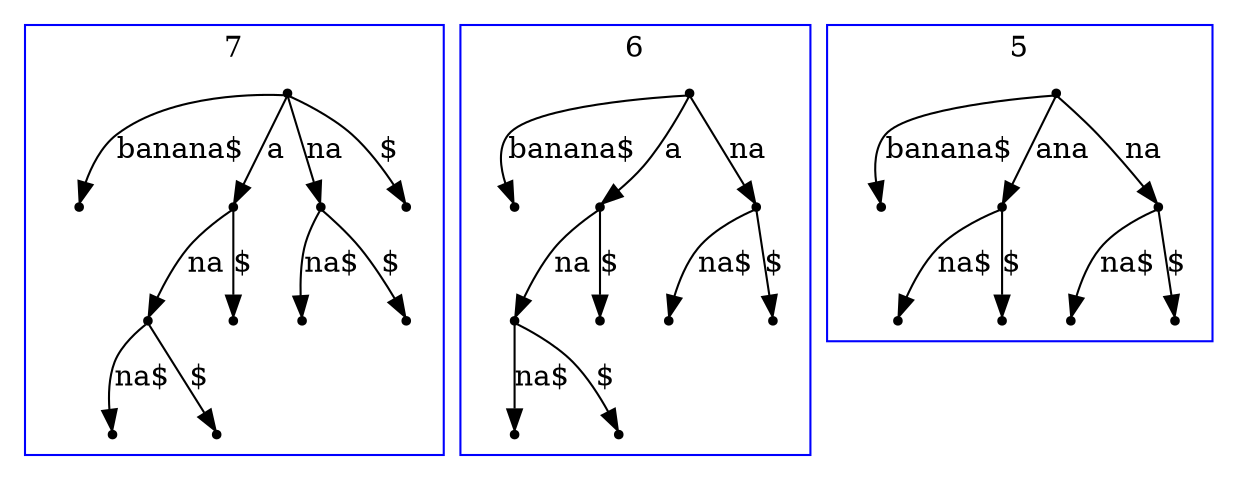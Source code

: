 digraph ST{
	subgraph cluster6{
		label="7";
		t6n0 [shape=point];
		t6n1 [shape=point];
			t6n0 -> t6n1 [label="banana$"];
		t6n2 [shape=point];
			t6n0 -> t6n2 [label="a"];
		t6n3 [shape=point];
			t6n0 -> t6n3 [label="na"];
		t6n4 [shape=point];
			t6n8 -> t6n4 [label="na$"];
		t6n5 [shape=point];
			t6n8 -> t6n5 [label="$"];
		t6n6 [shape=point];
			t6n3 -> t6n6 [label="na$"];
		t6n7 [shape=point];
			t6n3 -> t6n7 [label="$"];
		t6n8 [shape=point];
			t6n2 -> t6n8 [label="na"];
		t6n9 [shape=point];
			t6n2 -> t6n9 [label="$"];
		t6n10 [shape=point];
			t6n0 -> t6n10 [label="$"];
	color=blue}

	subgraph cluster5{
		label="6";
		t5n0 [shape=point];
		t5n1 [shape=point];
			t5n0 -> t5n1 [label="banana$"];
		t5n2 [shape=point];
			t5n0 -> t5n2 [label="a"];
		t5n3 [shape=point];
			t5n0 -> t5n3 [label="na"];
		t5n4 [shape=point];
			t5n8 -> t5n4 [label="na$"];
		t5n5 [shape=point];
			t5n8 -> t5n5 [label="$"];
		t5n6 [shape=point];
			t5n3 -> t5n6 [label="na$"];
		t5n7 [shape=point];
			t5n3 -> t5n7 [label="$"];
		t5n8 [shape=point];
			t5n2 -> t5n8 [label="na"];
		t5n9 [shape=point];
			t5n2 -> t5n9 [label="$"];
	color=blue}

	subgraph cluster4{
		label="5";
		t4n0 [shape=point];
		t4n1 [shape=point];
			t4n0 -> t4n1 [label="banana$"];
		t4n2 [shape=point];
			t4n0 -> t4n2 [label="ana"];
		t4n3 [shape=point];
			t4n0 -> t4n3 [label="na"];
		t4n4 [shape=point];
			t4n2 -> t4n4 [label="na$"];
		t4n5 [shape=point];
			t4n2 -> t4n5 [label="$"];
		t4n6 [shape=point];
			t4n3 -> t4n6 [label="na$"];
		t4n7 [shape=point];
			t4n3 -> t4n7 [label="$"];
	color=blue}
}
